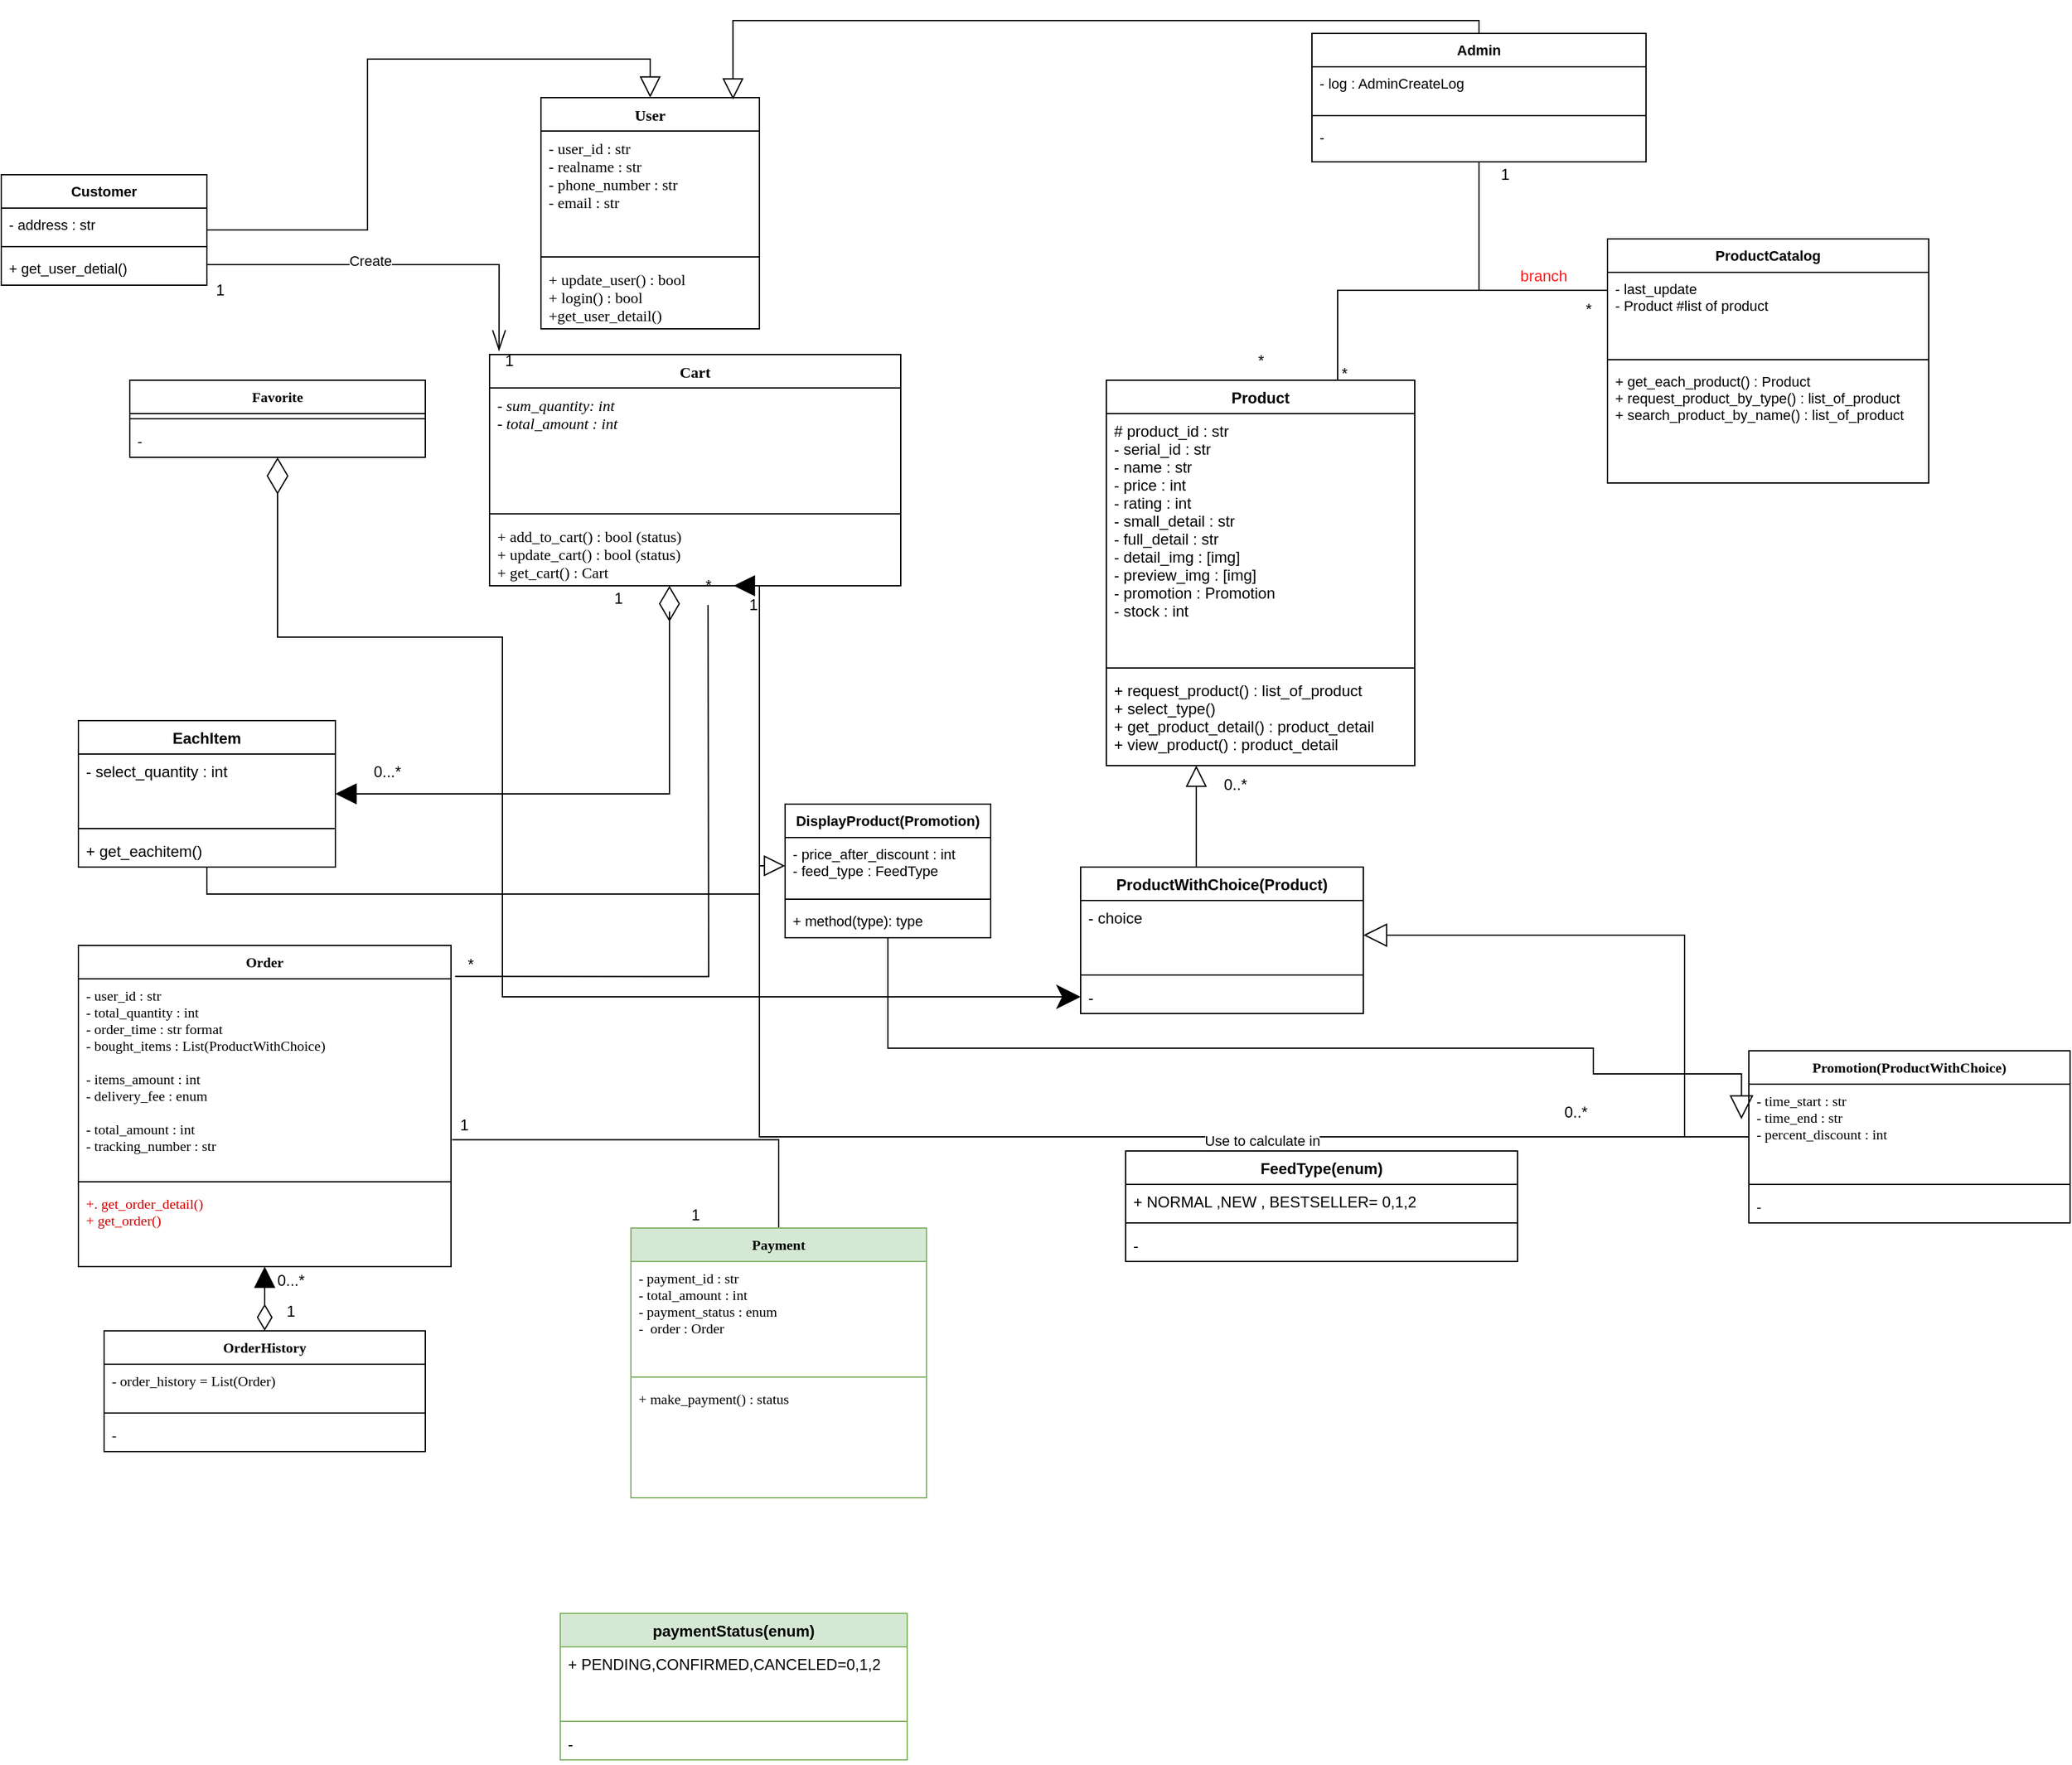 <mxfile version="20.8.16" type="device"><diagram name="Page-1" id="n5ZgurH_n4MH8ZhJvJ57"><mxGraphModel dx="2290" dy="1789" grid="1" gridSize="10" guides="1" tooltips="1" connect="1" arrows="1" fold="1" page="1" pageScale="1" pageWidth="827" pageHeight="1169" math="0" shadow="0"><root><mxCell id="0"/><mxCell id="1" parent="0"/><mxCell id="ofqBQctVMWvRDnhKdOPK-79" style="edgeStyle=orthogonalEdgeStyle;rounded=0;sketch=0;jumpSize=7;orthogonalLoop=1;jettySize=auto;html=1;strokeWidth=1;fontSize=11;startArrow=none;startFill=0;endArrow=block;endFill=0;startSize=18;endSize=14;" parent="1" source="WOBlNUxYIEWbzVN5HYyU-12" target="9LvrDFJ3hs18pUXBCNCo-1" edge="1"><mxGeometry relative="1" as="geometry"><Array as="points"><mxPoint x="90" y="370"/><mxPoint x="90" y="370"/></Array></mxGeometry></mxCell><mxCell id="9LvrDFJ3hs18pUXBCNCo-1" value="Product" style="swimlane;fontStyle=1;align=center;verticalAlign=top;childLayout=stackLayout;horizontal=1;startSize=26;horizontalStack=0;resizeParent=1;resizeParentMax=0;resizeLast=0;collapsible=1;marginBottom=0;" parent="1" vertex="1"><mxGeometry x="20" width="240" height="300" as="geometry"><mxRectangle x="120" y="60" width="50" height="40" as="alternateBounds"/></mxGeometry></mxCell><mxCell id="9LvrDFJ3hs18pUXBCNCo-2" value="# product_id : str&#10;- serial_id : str &#10;- name : str&#10;- price : int&#10;- rating : int&#10;- small_detail : str&#10;- full_detail : str&#10;- detail_img : [img]&#10;- preview_img : [img]&#10;- promotion : Promotion&#10;- stock : int" style="text;strokeColor=none;fillColor=none;align=left;verticalAlign=top;spacingLeft=4;spacingRight=4;overflow=hidden;rotatable=0;points=[[0,0.5],[1,0.5]];portConstraint=eastwest;" parent="9LvrDFJ3hs18pUXBCNCo-1" vertex="1"><mxGeometry y="26" width="240" height="194" as="geometry"/></mxCell><mxCell id="9LvrDFJ3hs18pUXBCNCo-3" value="" style="line;strokeWidth=1;fillColor=none;align=left;verticalAlign=middle;spacingTop=-1;spacingLeft=3;spacingRight=3;rotatable=0;labelPosition=right;points=[];portConstraint=eastwest;strokeColor=inherit;" parent="9LvrDFJ3hs18pUXBCNCo-1" vertex="1"><mxGeometry y="220" width="240" height="8" as="geometry"/></mxCell><mxCell id="9LvrDFJ3hs18pUXBCNCo-4" value="+ request_product() : list_of_product&#10;+ select_type() &#10;+ get_product_detail() : product_detail&#10;+ view_product() : product_detail" style="text;strokeColor=none;fillColor=none;align=left;verticalAlign=top;spacingLeft=4;spacingRight=4;overflow=hidden;rotatable=0;points=[[0,0.5],[1,0.5]];portConstraint=eastwest;" parent="9LvrDFJ3hs18pUXBCNCo-1" vertex="1"><mxGeometry y="228" width="240" height="72" as="geometry"/></mxCell><mxCell id="9LvrDFJ3hs18pUXBCNCo-8" value="User" style="swimlane;fontStyle=1;align=center;verticalAlign=top;childLayout=stackLayout;horizontal=1;startSize=26;horizontalStack=0;resizeParent=1;resizeParentMax=0;resizeLast=0;collapsible=1;marginBottom=0;fontFamily=Verdana;" parent="1" vertex="1"><mxGeometry x="-420" y="-220" width="170" height="180" as="geometry"/></mxCell><mxCell id="9LvrDFJ3hs18pUXBCNCo-9" value="- user_id : str&#10;- realname : str&#10;- phone_number : str&#10;- email : str" style="text;strokeColor=none;fillColor=none;align=left;verticalAlign=top;spacingLeft=4;spacingRight=4;overflow=hidden;rotatable=0;points=[[0,0.5],[1,0.5]];portConstraint=eastwest;fontFamily=Verdana;" parent="9LvrDFJ3hs18pUXBCNCo-8" vertex="1"><mxGeometry y="26" width="170" height="94" as="geometry"/></mxCell><mxCell id="9LvrDFJ3hs18pUXBCNCo-10" value="" style="line;strokeWidth=1;fillColor=none;align=left;verticalAlign=middle;spacingTop=-1;spacingLeft=3;spacingRight=3;rotatable=0;labelPosition=right;points=[];portConstraint=eastwest;strokeColor=inherit;fontFamily=Verdana;" parent="9LvrDFJ3hs18pUXBCNCo-8" vertex="1"><mxGeometry y="120" width="170" height="8" as="geometry"/></mxCell><mxCell id="9LvrDFJ3hs18pUXBCNCo-11" value="+ update_user() : bool&#10;+ login() : bool &#10;+get_user_detail() " style="text;strokeColor=none;fillColor=none;align=left;verticalAlign=top;spacingLeft=4;spacingRight=4;overflow=hidden;rotatable=0;points=[[0,0.5],[1,0.5]];portConstraint=eastwest;fontFamily=Verdana;" parent="9LvrDFJ3hs18pUXBCNCo-8" vertex="1"><mxGeometry y="128" width="170" height="52" as="geometry"/></mxCell><mxCell id="9LvrDFJ3hs18pUXBCNCo-12" style="edgeStyle=orthogonalEdgeStyle;rounded=0;orthogonalLoop=1;jettySize=auto;html=1;exitX=1;exitY=0.5;exitDx=0;exitDy=0;fontFamily=Verdana;" parent="9LvrDFJ3hs18pUXBCNCo-8" source="9LvrDFJ3hs18pUXBCNCo-9" target="9LvrDFJ3hs18pUXBCNCo-9" edge="1"><mxGeometry relative="1" as="geometry"/></mxCell><mxCell id="ofqBQctVMWvRDnhKdOPK-25" style="edgeStyle=orthogonalEdgeStyle;rounded=0;sketch=0;orthogonalLoop=1;jettySize=auto;html=1;strokeWidth=1;startArrow=diamondThin;startFill=0;endArrow=block;endFill=1;endSize=14;jumpSize=7;startSize=25;" parent="1" source="9LvrDFJ3hs18pUXBCNCo-17" target="ofqBQctVMWvRDnhKdOPK-4" edge="1"><mxGeometry relative="1" as="geometry"><Array as="points"><mxPoint x="-320" y="180"/><mxPoint x="-320" y="180"/></Array></mxGeometry></mxCell><mxCell id="ofqBQctVMWvRDnhKdOPK-80" style="edgeStyle=orthogonalEdgeStyle;rounded=0;sketch=0;jumpSize=7;orthogonalLoop=1;jettySize=auto;html=1;entryX=1.011;entryY=-0.012;entryDx=0;entryDy=0;entryPerimeter=0;strokeWidth=1;fontSize=11;startArrow=none;startFill=0;endArrow=none;endFill=0;startSize=18;endSize=14;" parent="1" target="9LvrDFJ3hs18pUXBCNCo-24" edge="1"><mxGeometry relative="1" as="geometry"><mxPoint x="-289.973" y="175" as="sourcePoint"/></mxGeometry></mxCell><mxCell id="9LvrDFJ3hs18pUXBCNCo-17" value="Cart" style="swimlane;fontStyle=1;align=center;verticalAlign=top;childLayout=stackLayout;horizontal=1;startSize=26;horizontalStack=0;resizeParent=1;resizeParentMax=0;resizeLast=0;collapsible=1;marginBottom=0;fontFamily=Verdana;" parent="1" vertex="1"><mxGeometry x="-460" y="-20" width="320" height="180" as="geometry"/></mxCell><mxCell id="9LvrDFJ3hs18pUXBCNCo-18" value="- sum_quantity: int&#10;- total_amount : int" style="text;align=left;verticalAlign=top;spacingLeft=4;spacingRight=4;overflow=hidden;rotatable=0;points=[[0,0.5],[1,0.5]];portConstraint=eastwest;fontFamily=Verdana;fontStyle=2" parent="9LvrDFJ3hs18pUXBCNCo-17" vertex="1"><mxGeometry y="26" width="320" height="94" as="geometry"/></mxCell><mxCell id="9LvrDFJ3hs18pUXBCNCo-19" value="" style="line;strokeWidth=1;fillColor=none;align=left;verticalAlign=middle;spacingTop=-1;spacingLeft=3;spacingRight=3;rotatable=0;labelPosition=right;points=[];portConstraint=eastwest;strokeColor=inherit;fontFamily=Verdana;" parent="9LvrDFJ3hs18pUXBCNCo-17" vertex="1"><mxGeometry y="120" width="320" height="8" as="geometry"/></mxCell><mxCell id="9LvrDFJ3hs18pUXBCNCo-20" value="+ add_to_cart() : bool (status)&#10;+ update_cart() : bool (status)&#10;+ get_cart() : Cart" style="text;strokeColor=none;fillColor=none;align=left;verticalAlign=top;spacingLeft=4;spacingRight=4;overflow=hidden;rotatable=0;points=[[0,0.5],[1,0.5]];portConstraint=eastwest;fontFamily=Verdana;" parent="9LvrDFJ3hs18pUXBCNCo-17" vertex="1"><mxGeometry y="128" width="320" height="52" as="geometry"/></mxCell><mxCell id="9LvrDFJ3hs18pUXBCNCo-23" value="Order" style="swimlane;fontStyle=1;align=center;verticalAlign=top;childLayout=stackLayout;horizontal=1;startSize=26;horizontalStack=0;resizeParent=1;resizeParentMax=0;resizeLast=0;collapsible=1;marginBottom=0;fontFamily=Verdana;fontSize=11;fontColor=#000000;" parent="1" vertex="1"><mxGeometry x="-780" y="440" width="290" height="250" as="geometry"/></mxCell><mxCell id="9LvrDFJ3hs18pUXBCNCo-24" value="- user_id : str&#10;- total_quantity : int&#10;- order_time : str format&#10;- bought_items : List(ProductWithChoice)&#10;&#10;- items_amount : int&#10;- delivery_fee : enum&#10;&#10;- total_amount : int &#10;- tracking_number : str&#10;" style="text;align=left;verticalAlign=top;spacingLeft=4;spacingRight=4;overflow=hidden;rotatable=0;points=[[0,0.5],[1,0.5]];portConstraint=eastwest;fontSize=11;fontFamily=Verdana;" parent="9LvrDFJ3hs18pUXBCNCo-23" vertex="1"><mxGeometry y="26" width="290" height="154" as="geometry"/></mxCell><mxCell id="9LvrDFJ3hs18pUXBCNCo-25" value="" style="line;strokeWidth=1;fillColor=none;align=left;verticalAlign=middle;spacingTop=-1;spacingLeft=3;spacingRight=3;rotatable=0;labelPosition=right;points=[];portConstraint=eastwest;strokeColor=inherit;fontFamily=Verdana;fontSize=11;fontColor=#d60000;" parent="9LvrDFJ3hs18pUXBCNCo-23" vertex="1"><mxGeometry y="180" width="290" height="8" as="geometry"/></mxCell><mxCell id="9LvrDFJ3hs18pUXBCNCo-26" value="+. get_order_detail()&#10;+ get_order()&#10;" style="text;strokeColor=none;fillColor=none;align=left;verticalAlign=top;spacingLeft=4;spacingRight=4;overflow=hidden;rotatable=0;points=[[0,0.5],[1,0.5]];portConstraint=eastwest;fontSize=11;fontFamily=Verdana;fontColor=#d60000;" parent="9LvrDFJ3hs18pUXBCNCo-23" vertex="1"><mxGeometry y="188" width="290" height="62" as="geometry"/></mxCell><mxCell id="ofqBQctVMWvRDnhKdOPK-57" style="edgeStyle=orthogonalEdgeStyle;rounded=0;sketch=0;jumpSize=7;orthogonalLoop=1;jettySize=auto;html=1;entryX=1.003;entryY=0.813;entryDx=0;entryDy=0;entryPerimeter=0;strokeWidth=1;fontSize=11;startArrow=none;startFill=0;endArrow=none;endFill=0;startSize=18;endSize=14;" parent="1" source="9LvrDFJ3hs18pUXBCNCo-31" target="9LvrDFJ3hs18pUXBCNCo-24" edge="1"><mxGeometry relative="1" as="geometry"/></mxCell><mxCell id="9LvrDFJ3hs18pUXBCNCo-31" value="Payment" style="swimlane;fontStyle=1;align=center;verticalAlign=top;childLayout=stackLayout;horizontal=1;startSize=26;horizontalStack=0;resizeParent=1;resizeParentMax=0;resizeLast=0;collapsible=1;marginBottom=0;fontFamily=Verdana;fontSize=11;fillColor=#d5e8d4;strokeColor=#82b366;" parent="1" vertex="1"><mxGeometry x="-350" y="660" width="230" height="210" as="geometry"/></mxCell><mxCell id="9LvrDFJ3hs18pUXBCNCo-32" value="- payment_id : str&#10;- total_amount : int&#10;- payment_status : enum&#10;-  order : Order" style="text;strokeColor=none;fillColor=none;align=left;verticalAlign=top;spacingLeft=4;spacingRight=4;overflow=hidden;rotatable=0;points=[[0,0.5],[1,0.5]];portConstraint=eastwest;fontSize=11;fontFamily=Verdana;fontColor=#000000;" parent="9LvrDFJ3hs18pUXBCNCo-31" vertex="1"><mxGeometry y="26" width="230" height="86" as="geometry"/></mxCell><mxCell id="9LvrDFJ3hs18pUXBCNCo-33" value="" style="line;strokeWidth=1;fillColor=none;align=left;verticalAlign=middle;spacingTop=-1;spacingLeft=3;spacingRight=3;rotatable=0;labelPosition=right;points=[];portConstraint=eastwest;strokeColor=inherit;fontFamily=Verdana;fontSize=11;fontColor=#000000;" parent="9LvrDFJ3hs18pUXBCNCo-31" vertex="1"><mxGeometry y="112" width="230" height="8" as="geometry"/></mxCell><mxCell id="9LvrDFJ3hs18pUXBCNCo-34" value="+ make_payment() : status&#10;&#10;" style="text;strokeColor=none;fillColor=none;align=left;verticalAlign=top;spacingLeft=4;spacingRight=4;overflow=hidden;rotatable=0;points=[[0,0.5],[1,0.5]];portConstraint=eastwest;fontSize=11;fontFamily=Verdana;fontColor=#000000;" parent="9LvrDFJ3hs18pUXBCNCo-31" vertex="1"><mxGeometry y="120" width="230" height="90" as="geometry"/></mxCell><mxCell id="ofqBQctVMWvRDnhKdOPK-88" style="edgeStyle=orthogonalEdgeStyle;rounded=0;sketch=0;jumpSize=7;orthogonalLoop=1;jettySize=auto;html=1;strokeWidth=1;fontSize=11;startArrow=none;startFill=0;endArrow=block;endFill=1;startSize=18;endSize=14;" parent="1" source="nESSDT5k0V7fyRcUZwcq-2" edge="1"><mxGeometry relative="1" as="geometry"><mxPoint x="-270" y="160" as="targetPoint"/><Array as="points"><mxPoint x="-250" y="589"/><mxPoint x="-250" y="160"/></Array></mxGeometry></mxCell><mxCell id="9J4WdqsVUXGeExWybo8l-15" value="Use to calculate in" style="edgeLabel;html=1;align=center;verticalAlign=middle;resizable=0;points=[];" parent="ofqBQctVMWvRDnhKdOPK-88" connectable="0" vertex="1"><mxGeometry x="-0.378" y="3" relative="1" as="geometry"><mxPoint as="offset"/></mxGeometry></mxCell><mxCell id="nESSDT5k0V7fyRcUZwcq-2" value="Promotion(ProductWithChoice)" style="swimlane;fontStyle=1;align=center;verticalAlign=top;childLayout=stackLayout;horizontal=1;startSize=26;horizontalStack=0;resizeParent=1;resizeParentMax=0;resizeLast=0;collapsible=1;marginBottom=0;fontFamily=Verdana;fontSize=11;fontColor=#000000;" parent="1" vertex="1"><mxGeometry x="520" y="522" width="250" height="134" as="geometry"/></mxCell><mxCell id="nESSDT5k0V7fyRcUZwcq-3" value="- time_start : str&#10;- time_end : str&#10;- percent_discount : int" style="text;strokeColor=none;fillColor=none;align=left;verticalAlign=top;spacingLeft=4;spacingRight=4;overflow=hidden;rotatable=0;points=[[0,0.5],[1,0.5]];portConstraint=eastwest;fontSize=11;fontFamily=Verdana;fontColor=#000000;" parent="nESSDT5k0V7fyRcUZwcq-2" vertex="1"><mxGeometry y="26" width="250" height="74" as="geometry"/></mxCell><mxCell id="nESSDT5k0V7fyRcUZwcq-4" value="" style="line;strokeWidth=1;fillColor=none;align=left;verticalAlign=middle;spacingTop=-1;spacingLeft=3;spacingRight=3;rotatable=0;labelPosition=right;points=[];portConstraint=eastwest;strokeColor=inherit;fontFamily=Verdana;fontSize=11;fontColor=#000000;" parent="nESSDT5k0V7fyRcUZwcq-2" vertex="1"><mxGeometry y="100" width="250" height="8" as="geometry"/></mxCell><mxCell id="nESSDT5k0V7fyRcUZwcq-5" value="-" style="text;strokeColor=none;fillColor=none;align=left;verticalAlign=top;spacingLeft=4;spacingRight=4;overflow=hidden;rotatable=0;points=[[0,0.5],[1,0.5]];portConstraint=eastwest;fontSize=11;fontFamily=Verdana;fontColor=#000000;" parent="nESSDT5k0V7fyRcUZwcq-2" vertex="1"><mxGeometry y="108" width="250" height="26" as="geometry"/></mxCell><mxCell id="ofqBQctVMWvRDnhKdOPK-44" style="edgeStyle=orthogonalEdgeStyle;rounded=0;sketch=0;jumpSize=7;orthogonalLoop=1;jettySize=auto;html=1;strokeWidth=1;fontSize=11;startArrow=diamondThin;startFill=0;endArrow=block;endFill=1;startSize=18;endSize=14;" parent="1" source="nESSDT5k0V7fyRcUZwcq-6" target="9LvrDFJ3hs18pUXBCNCo-23" edge="1"><mxGeometry relative="1" as="geometry"/></mxCell><mxCell id="nESSDT5k0V7fyRcUZwcq-6" value="OrderHistory" style="swimlane;fontStyle=1;align=center;verticalAlign=top;childLayout=stackLayout;horizontal=1;startSize=26;horizontalStack=0;resizeParent=1;resizeParentMax=0;resizeLast=0;collapsible=1;marginBottom=0;fontFamily=Verdana;fontSize=11;fontColor=#000000;" parent="1" vertex="1"><mxGeometry x="-760" y="740" width="250" height="94" as="geometry"/></mxCell><mxCell id="nESSDT5k0V7fyRcUZwcq-7" value="- order_history = List(Order)" style="text;strokeColor=none;fillColor=none;align=left;verticalAlign=top;spacingLeft=4;spacingRight=4;overflow=hidden;rotatable=0;points=[[0,0.5],[1,0.5]];portConstraint=eastwest;fontSize=11;fontFamily=Verdana;fontColor=#000000;" parent="nESSDT5k0V7fyRcUZwcq-6" vertex="1"><mxGeometry y="26" width="250" height="34" as="geometry"/></mxCell><mxCell id="nESSDT5k0V7fyRcUZwcq-8" value="" style="line;strokeWidth=1;fillColor=none;align=left;verticalAlign=middle;spacingTop=-1;spacingLeft=3;spacingRight=3;rotatable=0;labelPosition=right;points=[];portConstraint=eastwest;strokeColor=inherit;fontFamily=Verdana;fontSize=11;fontColor=#000000;" parent="nESSDT5k0V7fyRcUZwcq-6" vertex="1"><mxGeometry y="60" width="250" height="8" as="geometry"/></mxCell><mxCell id="nESSDT5k0V7fyRcUZwcq-9" value="-" style="text;strokeColor=none;fillColor=none;align=left;verticalAlign=top;spacingLeft=4;spacingRight=4;overflow=hidden;rotatable=0;points=[[0,0.5],[1,0.5]];portConstraint=eastwest;fontSize=11;fontFamily=Verdana;fontColor=#000000;" parent="nESSDT5k0V7fyRcUZwcq-6" vertex="1"><mxGeometry y="68" width="250" height="26" as="geometry"/></mxCell><mxCell id="53EjJR8nCk859_YAKVOQ-10" style="edgeStyle=orthogonalEdgeStyle;rounded=0;orthogonalLoop=1;jettySize=auto;html=1;entryX=0;entryY=0.5;entryDx=0;entryDy=0;startArrow=diamondThin;startFill=0;endSize=16;startSize=26;" parent="1" source="nESSDT5k0V7fyRcUZwcq-10" target="WOBlNUxYIEWbzVN5HYyU-15" edge="1"><mxGeometry relative="1" as="geometry"><Array as="points"><mxPoint x="-625" y="200"/><mxPoint x="-450" y="200"/><mxPoint x="-450" y="480"/></Array></mxGeometry></mxCell><mxCell id="nESSDT5k0V7fyRcUZwcq-10" value="Favorite" style="swimlane;fontStyle=1;align=center;verticalAlign=top;childLayout=stackLayout;horizontal=1;startSize=26;horizontalStack=0;resizeParent=1;resizeParentMax=0;resizeLast=0;collapsible=1;marginBottom=0;fontFamily=Verdana;fontSize=11;fontColor=#000000;" parent="1" vertex="1"><mxGeometry x="-740" width="230" height="60" as="geometry"/></mxCell><mxCell id="nESSDT5k0V7fyRcUZwcq-12" value="" style="line;strokeWidth=1;fillColor=none;align=left;verticalAlign=middle;spacingTop=-1;spacingLeft=3;spacingRight=3;rotatable=0;labelPosition=right;points=[];portConstraint=eastwest;strokeColor=inherit;fontFamily=Verdana;fontSize=11;fontColor=#000000;" parent="nESSDT5k0V7fyRcUZwcq-10" vertex="1"><mxGeometry y="26" width="230" height="8" as="geometry"/></mxCell><mxCell id="nESSDT5k0V7fyRcUZwcq-13" value="-" style="text;strokeColor=none;fillColor=none;align=left;verticalAlign=top;spacingLeft=4;spacingRight=4;overflow=hidden;rotatable=0;points=[[0,0.5],[1,0.5]];portConstraint=eastwest;fontSize=11;fontFamily=Verdana;fontColor=#000000;" parent="nESSDT5k0V7fyRcUZwcq-10" vertex="1"><mxGeometry y="34" width="230" height="26" as="geometry"/></mxCell><mxCell id="WOBlNUxYIEWbzVN5HYyU-12" value="ProductWithChoice(Product)" style="swimlane;fontStyle=1;align=center;verticalAlign=top;childLayout=stackLayout;horizontal=1;startSize=26;horizontalStack=0;resizeParent=1;resizeParentMax=0;resizeLast=0;collapsible=1;marginBottom=0;" parent="1" vertex="1"><mxGeometry y="379" width="220" height="114" as="geometry"/></mxCell><mxCell id="WOBlNUxYIEWbzVN5HYyU-13" value="- choice" style="text;align=left;verticalAlign=top;spacingLeft=4;spacingRight=4;overflow=hidden;rotatable=0;points=[[0,0.5],[1,0.5]];portConstraint=eastwest;" parent="WOBlNUxYIEWbzVN5HYyU-12" vertex="1"><mxGeometry y="26" width="220" height="54" as="geometry"/></mxCell><mxCell id="WOBlNUxYIEWbzVN5HYyU-14" value="" style="line;strokeWidth=1;fillColor=none;align=left;verticalAlign=middle;spacingTop=-1;spacingLeft=3;spacingRight=3;rotatable=0;labelPosition=right;points=[];portConstraint=eastwest;strokeColor=inherit;" parent="WOBlNUxYIEWbzVN5HYyU-12" vertex="1"><mxGeometry y="80" width="220" height="8" as="geometry"/></mxCell><mxCell id="WOBlNUxYIEWbzVN5HYyU-15" value="-" style="text;strokeColor=none;fillColor=none;align=left;verticalAlign=top;spacingLeft=4;spacingRight=4;overflow=hidden;rotatable=0;points=[[0,0.5],[1,0.5]];portConstraint=eastwest;" parent="WOBlNUxYIEWbzVN5HYyU-12" vertex="1"><mxGeometry y="88" width="220" height="26" as="geometry"/></mxCell><mxCell id="WOBlNUxYIEWbzVN5HYyU-21" value="paymentStatus(enum)" style="swimlane;fontStyle=1;align=center;verticalAlign=top;childLayout=stackLayout;horizontal=1;startSize=26;horizontalStack=0;resizeParent=1;resizeParentMax=0;resizeLast=0;collapsible=1;marginBottom=0;fillColor=#d5e8d4;strokeColor=#82b366;" parent="1" vertex="1"><mxGeometry x="-405" y="960" width="270" height="114" as="geometry"/></mxCell><mxCell id="WOBlNUxYIEWbzVN5HYyU-22" value="+ PENDING,CONFIRMED,CANCELED=0,1,2" style="text;strokeColor=none;fillColor=none;align=left;verticalAlign=top;spacingLeft=4;spacingRight=4;overflow=hidden;rotatable=0;points=[[0,0.5],[1,0.5]];portConstraint=eastwest;" parent="WOBlNUxYIEWbzVN5HYyU-21" vertex="1"><mxGeometry y="26" width="270" height="54" as="geometry"/></mxCell><mxCell id="WOBlNUxYIEWbzVN5HYyU-23" value="" style="line;strokeWidth=1;fillColor=none;align=left;verticalAlign=middle;spacingTop=-1;spacingLeft=3;spacingRight=3;rotatable=0;labelPosition=right;points=[];portConstraint=eastwest;strokeColor=inherit;" parent="WOBlNUxYIEWbzVN5HYyU-21" vertex="1"><mxGeometry y="80" width="270" height="8" as="geometry"/></mxCell><mxCell id="WOBlNUxYIEWbzVN5HYyU-24" value="-" style="text;strokeColor=none;fillColor=none;align=left;verticalAlign=top;spacingLeft=4;spacingRight=4;overflow=hidden;rotatable=0;points=[[0,0.5],[1,0.5]];portConstraint=eastwest;" parent="WOBlNUxYIEWbzVN5HYyU-21" vertex="1"><mxGeometry y="88" width="270" height="26" as="geometry"/></mxCell><mxCell id="WOBlNUxYIEWbzVN5HYyU-58" value="FeedType(enum)" style="swimlane;fontStyle=1;align=center;verticalAlign=top;childLayout=stackLayout;horizontal=1;startSize=26;horizontalStack=0;resizeParent=1;resizeParentMax=0;resizeLast=0;collapsible=1;marginBottom=0;" parent="1" vertex="1"><mxGeometry x="35" y="600" width="305" height="86" as="geometry"/></mxCell><mxCell id="WOBlNUxYIEWbzVN5HYyU-59" value="+ NORMAL ,NEW , BESTSELLER= 0,1,2" style="text;strokeColor=none;fillColor=none;align=left;verticalAlign=top;spacingLeft=4;spacingRight=4;overflow=hidden;rotatable=0;points=[[0,0.5],[1,0.5]];portConstraint=eastwest;" parent="WOBlNUxYIEWbzVN5HYyU-58" vertex="1"><mxGeometry y="26" width="305" height="26" as="geometry"/></mxCell><mxCell id="WOBlNUxYIEWbzVN5HYyU-60" value="" style="line;strokeWidth=1;fillColor=none;align=left;verticalAlign=middle;spacingTop=-1;spacingLeft=3;spacingRight=3;rotatable=0;labelPosition=right;points=[];portConstraint=eastwest;strokeColor=inherit;" parent="WOBlNUxYIEWbzVN5HYyU-58" vertex="1"><mxGeometry y="52" width="305" height="8" as="geometry"/></mxCell><mxCell id="WOBlNUxYIEWbzVN5HYyU-61" value="-" style="text;strokeColor=none;fillColor=none;align=left;verticalAlign=top;spacingLeft=4;spacingRight=4;overflow=hidden;rotatable=0;points=[[0,0.5],[1,0.5]];portConstraint=eastwest;" parent="WOBlNUxYIEWbzVN5HYyU-58" vertex="1"><mxGeometry y="60" width="305" height="26" as="geometry"/></mxCell><mxCell id="53EjJR8nCk859_YAKVOQ-8" style="edgeStyle=orthogonalEdgeStyle;rounded=0;orthogonalLoop=1;jettySize=auto;html=1;entryX=0;entryY=0.5;entryDx=0;entryDy=0;endArrow=block;endFill=0;startSize=12;endSize=14;" parent="1" source="ofqBQctVMWvRDnhKdOPK-4" target="ofqBQctVMWvRDnhKdOPK-82" edge="1"><mxGeometry relative="1" as="geometry"><Array as="points"><mxPoint x="-680" y="400"/><mxPoint x="-250" y="400"/></Array></mxGeometry></mxCell><mxCell id="ofqBQctVMWvRDnhKdOPK-4" value="EachItem&#10;" style="swimlane;fontStyle=1;align=center;verticalAlign=top;childLayout=stackLayout;horizontal=1;startSize=26;horizontalStack=0;resizeParent=1;resizeParentMax=0;resizeLast=0;collapsible=1;marginBottom=0;" parent="1" vertex="1"><mxGeometry x="-780" y="265" width="200" height="114" as="geometry"/></mxCell><mxCell id="ofqBQctVMWvRDnhKdOPK-5" value="- select_quantity : int" style="text;strokeColor=none;fillColor=none;align=left;verticalAlign=top;spacingLeft=4;spacingRight=4;overflow=hidden;rotatable=0;points=[[0,0.5],[1,0.5]];portConstraint=eastwest;" parent="ofqBQctVMWvRDnhKdOPK-4" vertex="1"><mxGeometry y="26" width="200" height="54" as="geometry"/></mxCell><mxCell id="ofqBQctVMWvRDnhKdOPK-6" value="" style="line;strokeWidth=1;fillColor=none;align=left;verticalAlign=middle;spacingTop=-1;spacingLeft=3;spacingRight=3;rotatable=0;labelPosition=right;points=[];portConstraint=eastwest;strokeColor=inherit;" parent="ofqBQctVMWvRDnhKdOPK-4" vertex="1"><mxGeometry y="80" width="200" height="8" as="geometry"/></mxCell><mxCell id="ofqBQctVMWvRDnhKdOPK-7" value="+ get_eachitem()" style="text;strokeColor=none;fillColor=none;align=left;verticalAlign=top;spacingLeft=4;spacingRight=4;overflow=hidden;rotatable=0;points=[[0,0.5],[1,0.5]];portConstraint=eastwest;" parent="ofqBQctVMWvRDnhKdOPK-4" vertex="1"><mxGeometry y="88" width="200" height="26" as="geometry"/></mxCell><mxCell id="ofqBQctVMWvRDnhKdOPK-13" value="*" style="text;html=1;align=center;verticalAlign=middle;resizable=0;points=[];autosize=1;strokeColor=none;fillColor=none;" parent="1" vertex="1"><mxGeometry x="125" y="-30" width="30" height="30" as="geometry"/></mxCell><mxCell id="ofqBQctVMWvRDnhKdOPK-66" style="edgeStyle=orthogonalEdgeStyle;rounded=0;sketch=0;jumpSize=7;orthogonalLoop=1;jettySize=auto;html=1;strokeWidth=1;fontSize=11;startArrow=none;startFill=0;endArrow=block;endFill=0;startSize=18;endSize=14;entryX=0.879;entryY=0.008;entryDx=0;entryDy=0;entryPerimeter=0;" parent="1" source="ofqBQctVMWvRDnhKdOPK-30" target="9LvrDFJ3hs18pUXBCNCo-8" edge="1"><mxGeometry relative="1" as="geometry"><Array as="points"><mxPoint x="310" y="-280"/><mxPoint x="-271" y="-280"/></Array></mxGeometry></mxCell><mxCell id="ofqBQctVMWvRDnhKdOPK-67" style="edgeStyle=orthogonalEdgeStyle;rounded=0;sketch=0;jumpSize=7;orthogonalLoop=1;jettySize=auto;html=1;entryX=0.75;entryY=0;entryDx=0;entryDy=0;strokeWidth=1;fontSize=11;startArrow=none;startFill=0;endArrow=none;endFill=0;startSize=18;endSize=14;" parent="1" source="ofqBQctVMWvRDnhKdOPK-30" target="9LvrDFJ3hs18pUXBCNCo-1" edge="1"><mxGeometry relative="1" as="geometry"><Array as="points"><mxPoint x="310" y="-70"/><mxPoint x="200" y="-70"/></Array></mxGeometry></mxCell><mxCell id="ofqBQctVMWvRDnhKdOPK-30" value="Admin&#10;" style="swimlane;fontStyle=1;align=center;verticalAlign=top;childLayout=stackLayout;horizontal=1;startSize=26;horizontalStack=0;resizeParent=1;resizeParentMax=0;resizeLast=0;collapsible=1;marginBottom=0;fontSize=11;" parent="1" vertex="1"><mxGeometry x="180" y="-270" width="260" height="100" as="geometry"/></mxCell><mxCell id="ofqBQctVMWvRDnhKdOPK-31" value="- log : AdminCreateLog" style="text;strokeColor=none;fillColor=none;align=left;verticalAlign=top;spacingLeft=4;spacingRight=4;overflow=hidden;rotatable=0;points=[[0,0.5],[1,0.5]];portConstraint=eastwest;fontSize=11;" parent="ofqBQctVMWvRDnhKdOPK-30" vertex="1"><mxGeometry y="26" width="260" height="34" as="geometry"/></mxCell><mxCell id="ofqBQctVMWvRDnhKdOPK-32" value="" style="line;strokeWidth=1;fillColor=none;align=left;verticalAlign=middle;spacingTop=-1;spacingLeft=3;spacingRight=3;rotatable=0;labelPosition=right;points=[];portConstraint=eastwest;strokeColor=inherit;fontSize=34;" parent="ofqBQctVMWvRDnhKdOPK-30" vertex="1"><mxGeometry y="60" width="260" height="8" as="geometry"/></mxCell><mxCell id="ofqBQctVMWvRDnhKdOPK-33" value="-" style="text;strokeColor=none;fillColor=none;align=left;verticalAlign=top;spacingLeft=4;spacingRight=4;overflow=hidden;rotatable=0;points=[[0,0.5],[1,0.5]];portConstraint=eastwest;fontSize=11;" parent="ofqBQctVMWvRDnhKdOPK-30" vertex="1"><mxGeometry y="68" width="260" height="32" as="geometry"/></mxCell><mxCell id="ofqBQctVMWvRDnhKdOPK-65" style="edgeStyle=orthogonalEdgeStyle;rounded=0;sketch=0;jumpSize=7;orthogonalLoop=1;jettySize=auto;html=1;entryX=0.5;entryY=0;entryDx=0;entryDy=0;strokeWidth=1;fontSize=11;startArrow=none;startFill=0;endArrow=block;endFill=0;startSize=18;endSize=14;" parent="1" source="ofqBQctVMWvRDnhKdOPK-60" target="9LvrDFJ3hs18pUXBCNCo-8" edge="1"><mxGeometry relative="1" as="geometry"/></mxCell><mxCell id="9J4WdqsVUXGeExWybo8l-11" style="edgeStyle=orthogonalEdgeStyle;rounded=0;orthogonalLoop=1;jettySize=auto;html=1;entryX=0.023;entryY=-0.016;entryDx=0;entryDy=0;entryPerimeter=0;startArrow=none;startFill=0;endArrow=openThin;endFill=0;endSize=14;" parent="1" source="ofqBQctVMWvRDnhKdOPK-60" target="9LvrDFJ3hs18pUXBCNCo-17" edge="1"><mxGeometry relative="1" as="geometry"><Array as="points"><mxPoint x="-453" y="-90"/></Array></mxGeometry></mxCell><mxCell id="53EjJR8nCk859_YAKVOQ-1" value="Create" style="edgeLabel;html=1;align=center;verticalAlign=middle;resizable=0;points=[];" parent="9J4WdqsVUXGeExWybo8l-11" vertex="1" connectable="0"><mxGeometry x="-0.137" y="3" relative="1" as="geometry"><mxPoint as="offset"/></mxGeometry></mxCell><mxCell id="ofqBQctVMWvRDnhKdOPK-60" value="Customer&#10;" style="swimlane;fontStyle=1;align=center;verticalAlign=top;childLayout=stackLayout;horizontal=1;startSize=26;horizontalStack=0;resizeParent=1;resizeParentMax=0;resizeLast=0;collapsible=1;marginBottom=0;fontSize=11;" parent="1" vertex="1"><mxGeometry x="-840" y="-160" width="160" height="86" as="geometry"/></mxCell><mxCell id="ofqBQctVMWvRDnhKdOPK-61" value="- address : str" style="text;strokeColor=none;fillColor=none;align=left;verticalAlign=top;spacingLeft=4;spacingRight=4;overflow=hidden;rotatable=0;points=[[0,0.5],[1,0.5]];portConstraint=eastwest;fontSize=11;" parent="ofqBQctVMWvRDnhKdOPK-60" vertex="1"><mxGeometry y="26" width="160" height="26" as="geometry"/></mxCell><mxCell id="ofqBQctVMWvRDnhKdOPK-62" value="" style="line;strokeWidth=1;fillColor=none;align=left;verticalAlign=middle;spacingTop=-1;spacingLeft=3;spacingRight=3;rotatable=0;labelPosition=right;points=[];portConstraint=eastwest;strokeColor=inherit;fontSize=11;" parent="ofqBQctVMWvRDnhKdOPK-60" vertex="1"><mxGeometry y="52" width="160" height="8" as="geometry"/></mxCell><mxCell id="ofqBQctVMWvRDnhKdOPK-63" value="+ get_user_detial()" style="text;strokeColor=none;fillColor=none;align=left;verticalAlign=top;spacingLeft=4;spacingRight=4;overflow=hidden;rotatable=0;points=[[0,0.5],[1,0.5]];portConstraint=eastwest;fontSize=11;" parent="ofqBQctVMWvRDnhKdOPK-60" vertex="1"><mxGeometry y="60" width="160" height="26" as="geometry"/></mxCell><mxCell id="9J4WdqsVUXGeExWybo8l-6" style="edgeStyle=orthogonalEdgeStyle;rounded=0;orthogonalLoop=1;jettySize=auto;html=1;endArrow=none;endFill=0;" parent="1" source="ofqBQctVMWvRDnhKdOPK-68" edge="1"><mxGeometry relative="1" as="geometry"><mxPoint x="310" y="-170" as="targetPoint"/><Array as="points"><mxPoint x="310" y="-70"/></Array></mxGeometry></mxCell><mxCell id="ofqBQctVMWvRDnhKdOPK-68" value="ProductCatalog" style="swimlane;fontStyle=1;align=center;verticalAlign=top;childLayout=stackLayout;horizontal=1;startSize=26;horizontalStack=0;resizeParent=1;resizeParentMax=0;resizeLast=0;collapsible=1;marginBottom=0;fontSize=11;" parent="1" vertex="1"><mxGeometry x="410" y="-110" width="250" height="190" as="geometry"/></mxCell><mxCell id="ofqBQctVMWvRDnhKdOPK-69" value="- last_update&#10;- Product #list of product" style="text;strokeColor=none;fillColor=none;align=left;verticalAlign=top;spacingLeft=4;spacingRight=4;overflow=hidden;rotatable=0;points=[[0,0.5],[1,0.5]];portConstraint=eastwest;fontSize=11;" parent="ofqBQctVMWvRDnhKdOPK-68" vertex="1"><mxGeometry y="26" width="250" height="64" as="geometry"/></mxCell><mxCell id="ofqBQctVMWvRDnhKdOPK-70" value="" style="line;strokeWidth=1;fillColor=none;align=left;verticalAlign=middle;spacingTop=-1;spacingLeft=3;spacingRight=3;rotatable=0;labelPosition=right;points=[];portConstraint=eastwest;strokeColor=inherit;fontSize=11;" parent="ofqBQctVMWvRDnhKdOPK-68" vertex="1"><mxGeometry y="90" width="250" height="8" as="geometry"/></mxCell><mxCell id="ofqBQctVMWvRDnhKdOPK-71" value="+ get_each_product() : Product&#10;+ request_product_by_type() : list_of_product&#10;+ search_product_by_name() : list_of_product&#10;" style="text;strokeColor=none;fillColor=none;align=left;verticalAlign=top;spacingLeft=4;spacingRight=4;overflow=hidden;rotatable=0;points=[[0,0.5],[1,0.5]];portConstraint=eastwest;fontSize=11;" parent="ofqBQctVMWvRDnhKdOPK-68" vertex="1"><mxGeometry y="98" width="250" height="92" as="geometry"/></mxCell><mxCell id="53EjJR8nCk859_YAKVOQ-3" style="edgeStyle=orthogonalEdgeStyle;rounded=0;orthogonalLoop=1;jettySize=auto;html=1;entryX=-0.023;entryY=0.368;entryDx=0;entryDy=0;entryPerimeter=0;endArrow=block;endFill=0;startArrow=none;startFill=0;startSize=12;endSize=16;" parent="1" source="ofqBQctVMWvRDnhKdOPK-81" target="nESSDT5k0V7fyRcUZwcq-3" edge="1"><mxGeometry relative="1" as="geometry"><Array as="points"><mxPoint x="-150" y="520"/><mxPoint x="399" y="520"/><mxPoint x="399" y="540"/></Array></mxGeometry></mxCell><mxCell id="ofqBQctVMWvRDnhKdOPK-81" value="DisplayProduct(Promotion)" style="swimlane;fontStyle=1;align=center;verticalAlign=top;childLayout=stackLayout;horizontal=1;startSize=26;horizontalStack=0;resizeParent=1;resizeParentMax=0;resizeLast=0;collapsible=1;marginBottom=0;fontSize=11;" parent="1" vertex="1"><mxGeometry x="-230" y="330" width="160" height="104" as="geometry"/></mxCell><mxCell id="ofqBQctVMWvRDnhKdOPK-82" value="- price_after_discount : int&#10;- feed_type : FeedType" style="text;strokeColor=none;fillColor=none;align=left;verticalAlign=top;spacingLeft=4;spacingRight=4;overflow=hidden;rotatable=0;points=[[0,0.5],[1,0.5]];portConstraint=eastwest;fontSize=11;" parent="ofqBQctVMWvRDnhKdOPK-81" vertex="1"><mxGeometry y="26" width="160" height="44" as="geometry"/></mxCell><mxCell id="ofqBQctVMWvRDnhKdOPK-83" value="" style="line;strokeWidth=1;fillColor=none;align=left;verticalAlign=middle;spacingTop=-1;spacingLeft=3;spacingRight=3;rotatable=0;labelPosition=right;points=[];portConstraint=eastwest;strokeColor=inherit;fontSize=11;" parent="ofqBQctVMWvRDnhKdOPK-81" vertex="1"><mxGeometry y="70" width="160" height="8" as="geometry"/></mxCell><mxCell id="ofqBQctVMWvRDnhKdOPK-84" value="+ method(type): type" style="text;strokeColor=none;fillColor=none;align=left;verticalAlign=top;spacingLeft=4;spacingRight=4;overflow=hidden;rotatable=0;points=[[0,0.5],[1,0.5]];portConstraint=eastwest;fontSize=11;" parent="ofqBQctVMWvRDnhKdOPK-81" vertex="1"><mxGeometry y="78" width="160" height="26" as="geometry"/></mxCell><mxCell id="9J4WdqsVUXGeExWybo8l-17" value="branch" style="text;html=1;align=center;verticalAlign=middle;resizable=0;points=[];autosize=1;strokeColor=none;fillColor=none;fontColor=#fb1818;" parent="1" vertex="1"><mxGeometry x="330" y="-96" width="60" height="30" as="geometry"/></mxCell><mxCell id="pEdMjbNTOq3w9DBF9wJa-8" value="0..*" style="text;html=1;align=center;verticalAlign=middle;resizable=0;points=[];autosize=1;strokeColor=none;fillColor=none;" parent="1" vertex="1"><mxGeometry x="365" y="555" width="40" height="30" as="geometry"/></mxCell><mxCell id="pEdMjbNTOq3w9DBF9wJa-9" value="1" style="text;html=1;align=center;verticalAlign=middle;resizable=0;points=[];autosize=1;strokeColor=none;fillColor=none;" parent="1" vertex="1"><mxGeometry x="-270" y="160" width="30" height="30" as="geometry"/></mxCell><mxCell id="pEdMjbNTOq3w9DBF9wJa-11" value="1" style="text;html=1;align=center;verticalAlign=middle;resizable=0;points=[];autosize=1;strokeColor=none;fillColor=none;" parent="1" vertex="1"><mxGeometry x="315" y="-175" width="30" height="30" as="geometry"/></mxCell><mxCell id="pEdMjbNTOq3w9DBF9wJa-12" value="*" style="text;html=1;align=center;verticalAlign=middle;resizable=0;points=[];autosize=1;strokeColor=none;fillColor=none;" parent="1" vertex="1"><mxGeometry x="190" y="-20" width="30" height="30" as="geometry"/></mxCell><mxCell id="pEdMjbNTOq3w9DBF9wJa-13" value="*" style="text;html=1;align=center;verticalAlign=middle;resizable=0;points=[];autosize=1;strokeColor=none;fillColor=none;" parent="1" vertex="1"><mxGeometry x="380" y="-70" width="30" height="30" as="geometry"/></mxCell><mxCell id="pEdMjbNTOq3w9DBF9wJa-14" value="1" style="text;html=1;align=center;verticalAlign=middle;resizable=0;points=[];autosize=1;strokeColor=none;fillColor=none;" parent="1" vertex="1"><mxGeometry x="-685" y="-85" width="30" height="30" as="geometry"/></mxCell><mxCell id="pEdMjbNTOq3w9DBF9wJa-15" value="1" style="text;html=1;align=center;verticalAlign=middle;resizable=0;points=[];autosize=1;strokeColor=none;fillColor=none;" parent="1" vertex="1"><mxGeometry x="-460" y="-30" width="30" height="30" as="geometry"/></mxCell><mxCell id="pEdMjbNTOq3w9DBF9wJa-18" value="*" style="text;html=1;align=center;verticalAlign=middle;resizable=0;points=[];autosize=1;strokeColor=none;fillColor=none;" parent="1" vertex="1"><mxGeometry x="-490" y="440" width="30" height="30" as="geometry"/></mxCell><mxCell id="pEdMjbNTOq3w9DBF9wJa-23" value="*" style="text;html=1;align=center;verticalAlign=middle;resizable=0;points=[];autosize=1;strokeColor=none;fillColor=none;" parent="1" vertex="1"><mxGeometry x="-305" y="145" width="30" height="30" as="geometry"/></mxCell><mxCell id="pEdMjbNTOq3w9DBF9wJa-25" value="0..*" style="text;html=1;align=center;verticalAlign=middle;resizable=0;points=[];autosize=1;strokeColor=none;fillColor=none;" parent="1" vertex="1"><mxGeometry x="100" y="300" width="40" height="30" as="geometry"/></mxCell><mxCell id="pEdMjbNTOq3w9DBF9wJa-26" value="1" style="text;html=1;align=center;verticalAlign=middle;resizable=0;points=[];autosize=1;strokeColor=none;fillColor=none;" parent="1" vertex="1"><mxGeometry x="-375" y="155" width="30" height="30" as="geometry"/></mxCell><mxCell id="pEdMjbNTOq3w9DBF9wJa-27" value="0...*" style="text;html=1;align=center;verticalAlign=middle;resizable=0;points=[];autosize=1;strokeColor=none;fillColor=none;" parent="1" vertex="1"><mxGeometry x="-560" y="290" width="40" height="30" as="geometry"/></mxCell><mxCell id="pEdMjbNTOq3w9DBF9wJa-28" value="1" style="text;html=1;align=center;verticalAlign=middle;resizable=0;points=[];autosize=1;strokeColor=none;fillColor=none;" parent="1" vertex="1"><mxGeometry x="-630" y="710" width="30" height="30" as="geometry"/></mxCell><mxCell id="pEdMjbNTOq3w9DBF9wJa-29" value="0...*" style="text;html=1;align=center;verticalAlign=middle;resizable=0;points=[];autosize=1;strokeColor=none;fillColor=none;" parent="1" vertex="1"><mxGeometry x="-635" y="686" width="40" height="30" as="geometry"/></mxCell><mxCell id="pEdMjbNTOq3w9DBF9wJa-30" value="1" style="text;html=1;align=center;verticalAlign=middle;resizable=0;points=[];autosize=1;strokeColor=none;fillColor=none;" parent="1" vertex="1"><mxGeometry x="-495" y="565" width="30" height="30" as="geometry"/></mxCell><mxCell id="pEdMjbNTOq3w9DBF9wJa-31" value="1" style="text;html=1;align=center;verticalAlign=middle;resizable=0;points=[];autosize=1;strokeColor=none;fillColor=none;" parent="1" vertex="1"><mxGeometry x="-315" y="635" width="30" height="30" as="geometry"/></mxCell><mxCell id="53EjJR8nCk859_YAKVOQ-2" style="edgeStyle=orthogonalEdgeStyle;rounded=0;orthogonalLoop=1;jettySize=auto;html=1;endArrow=none;endFill=0;startArrow=block;startFill=0;startSize=16;" parent="1" source="WOBlNUxYIEWbzVN5HYyU-13" target="nESSDT5k0V7fyRcUZwcq-2" edge="1"><mxGeometry relative="1" as="geometry"><mxPoint x="430" y="500" as="targetPoint"/><Array as="points"><mxPoint x="470" y="432"/></Array></mxGeometry></mxCell></root></mxGraphModel></diagram></mxfile>